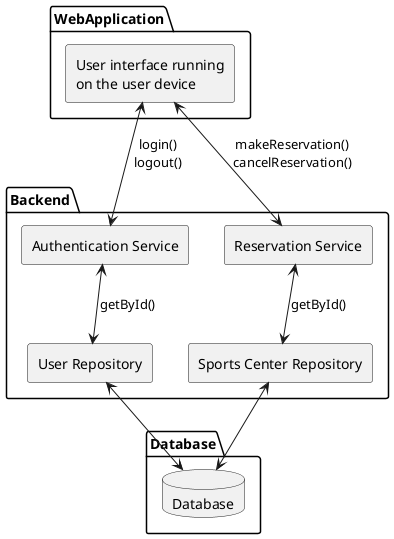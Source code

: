 @startuml CommunicationDiagram

package WebApplication {
    rectangle "User interface running\non the user device" as ui
}

package Backend {
    rectangle "Authentication Service" as authServ
    rectangle "Reservation Service" as resServ
    rectangle "User Repository" as userRepo
    rectangle "Sports Center Repository" as scRepo

    ui <--> authServ : login()\nlogout()
    authServ <--> userRepo : getById()

    resServ <--> ui : makeReservation()\ncancelReservation()
    scRepo <-up-> resServ : getById()
}

package Database {
    database "Database" as db 

    userRepo <--> db
    scRepo <--> db
}

@enduml